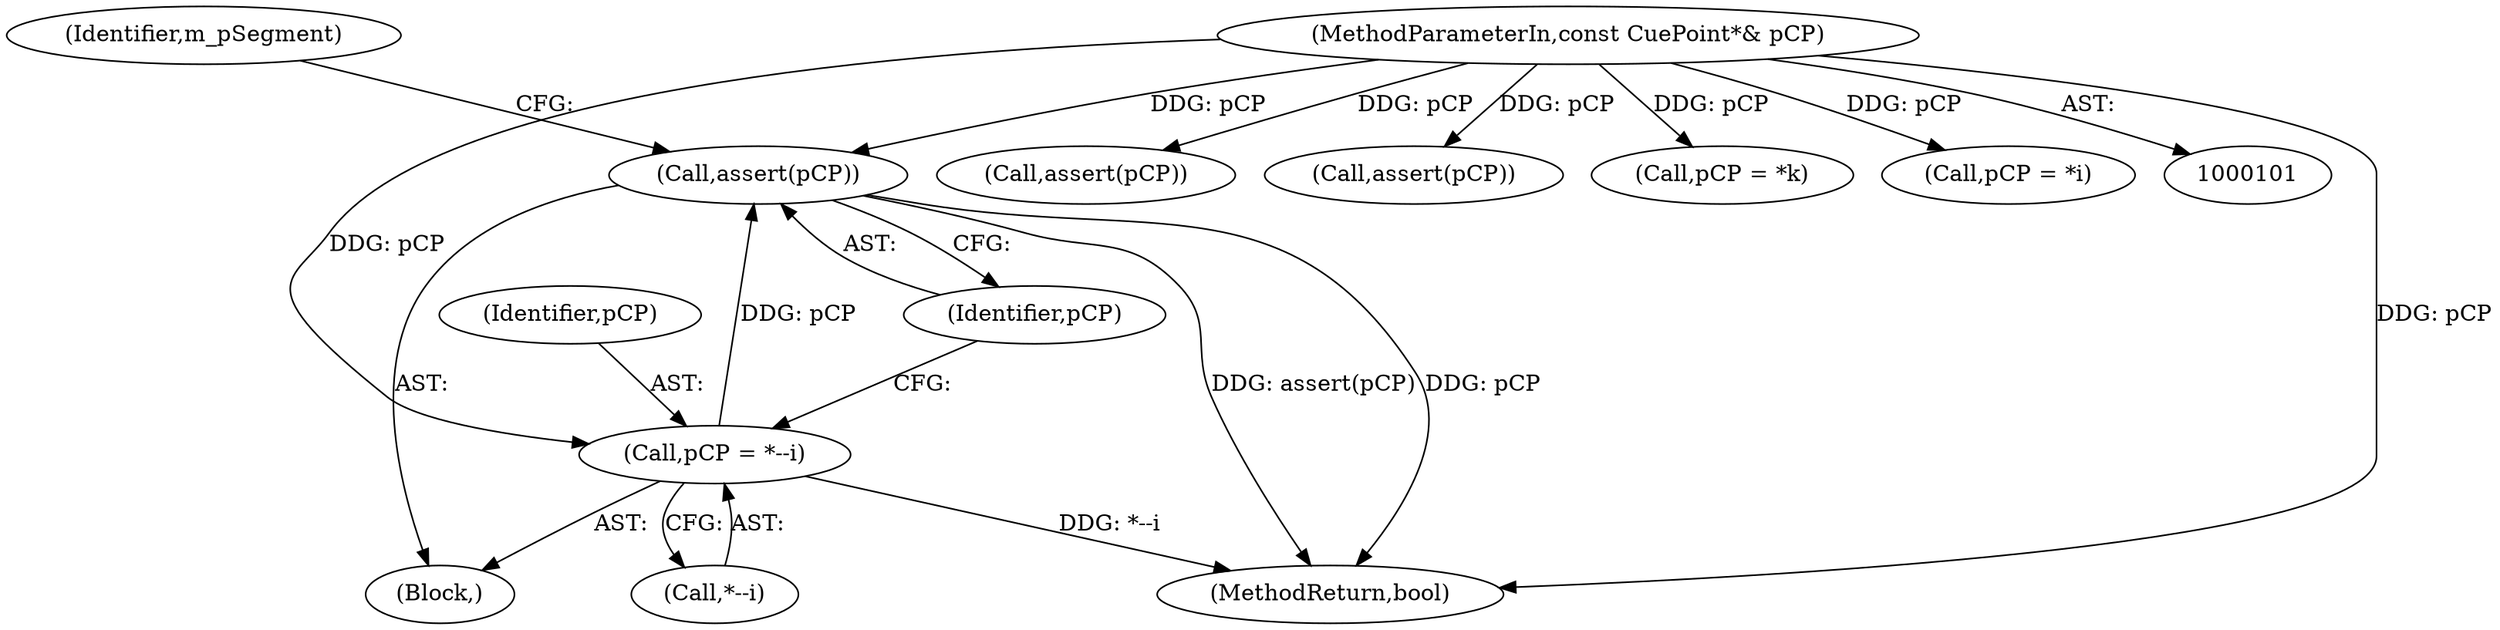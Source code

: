 digraph "0_Android_04839626ed859623901ebd3a5fd483982186b59d_39@API" {
"1000228" [label="(Call,assert(pCP))"];
"1000223" [label="(Call,pCP = *--i)"];
"1000104" [label="(MethodParameterIn,const CuePoint*& pCP)"];
"1000224" [label="(Identifier,pCP)"];
"1000104" [label="(MethodParameterIn,const CuePoint*& pCP)"];
"1000142" [label="(Call,assert(pCP))"];
"1000185" [label="(Call,assert(pCP))"];
"1000229" [label="(Identifier,pCP)"];
"1000181" [label="(Call,pCP = *k)"];
"1000243" [label="(MethodReturn,bool)"];
"1000225" [label="(Call,*--i)"];
"1000106" [label="(Block,)"];
"1000228" [label="(Call,assert(pCP))"];
"1000223" [label="(Call,pCP = *--i)"];
"1000138" [label="(Call,pCP = *i)"];
"1000233" [label="(Identifier,m_pSegment)"];
"1000228" -> "1000106"  [label="AST: "];
"1000228" -> "1000229"  [label="CFG: "];
"1000229" -> "1000228"  [label="AST: "];
"1000233" -> "1000228"  [label="CFG: "];
"1000228" -> "1000243"  [label="DDG: assert(pCP)"];
"1000228" -> "1000243"  [label="DDG: pCP"];
"1000223" -> "1000228"  [label="DDG: pCP"];
"1000104" -> "1000228"  [label="DDG: pCP"];
"1000223" -> "1000106"  [label="AST: "];
"1000223" -> "1000225"  [label="CFG: "];
"1000224" -> "1000223"  [label="AST: "];
"1000225" -> "1000223"  [label="AST: "];
"1000229" -> "1000223"  [label="CFG: "];
"1000223" -> "1000243"  [label="DDG: *--i"];
"1000104" -> "1000223"  [label="DDG: pCP"];
"1000104" -> "1000101"  [label="AST: "];
"1000104" -> "1000243"  [label="DDG: pCP"];
"1000104" -> "1000138"  [label="DDG: pCP"];
"1000104" -> "1000142"  [label="DDG: pCP"];
"1000104" -> "1000181"  [label="DDG: pCP"];
"1000104" -> "1000185"  [label="DDG: pCP"];
}
